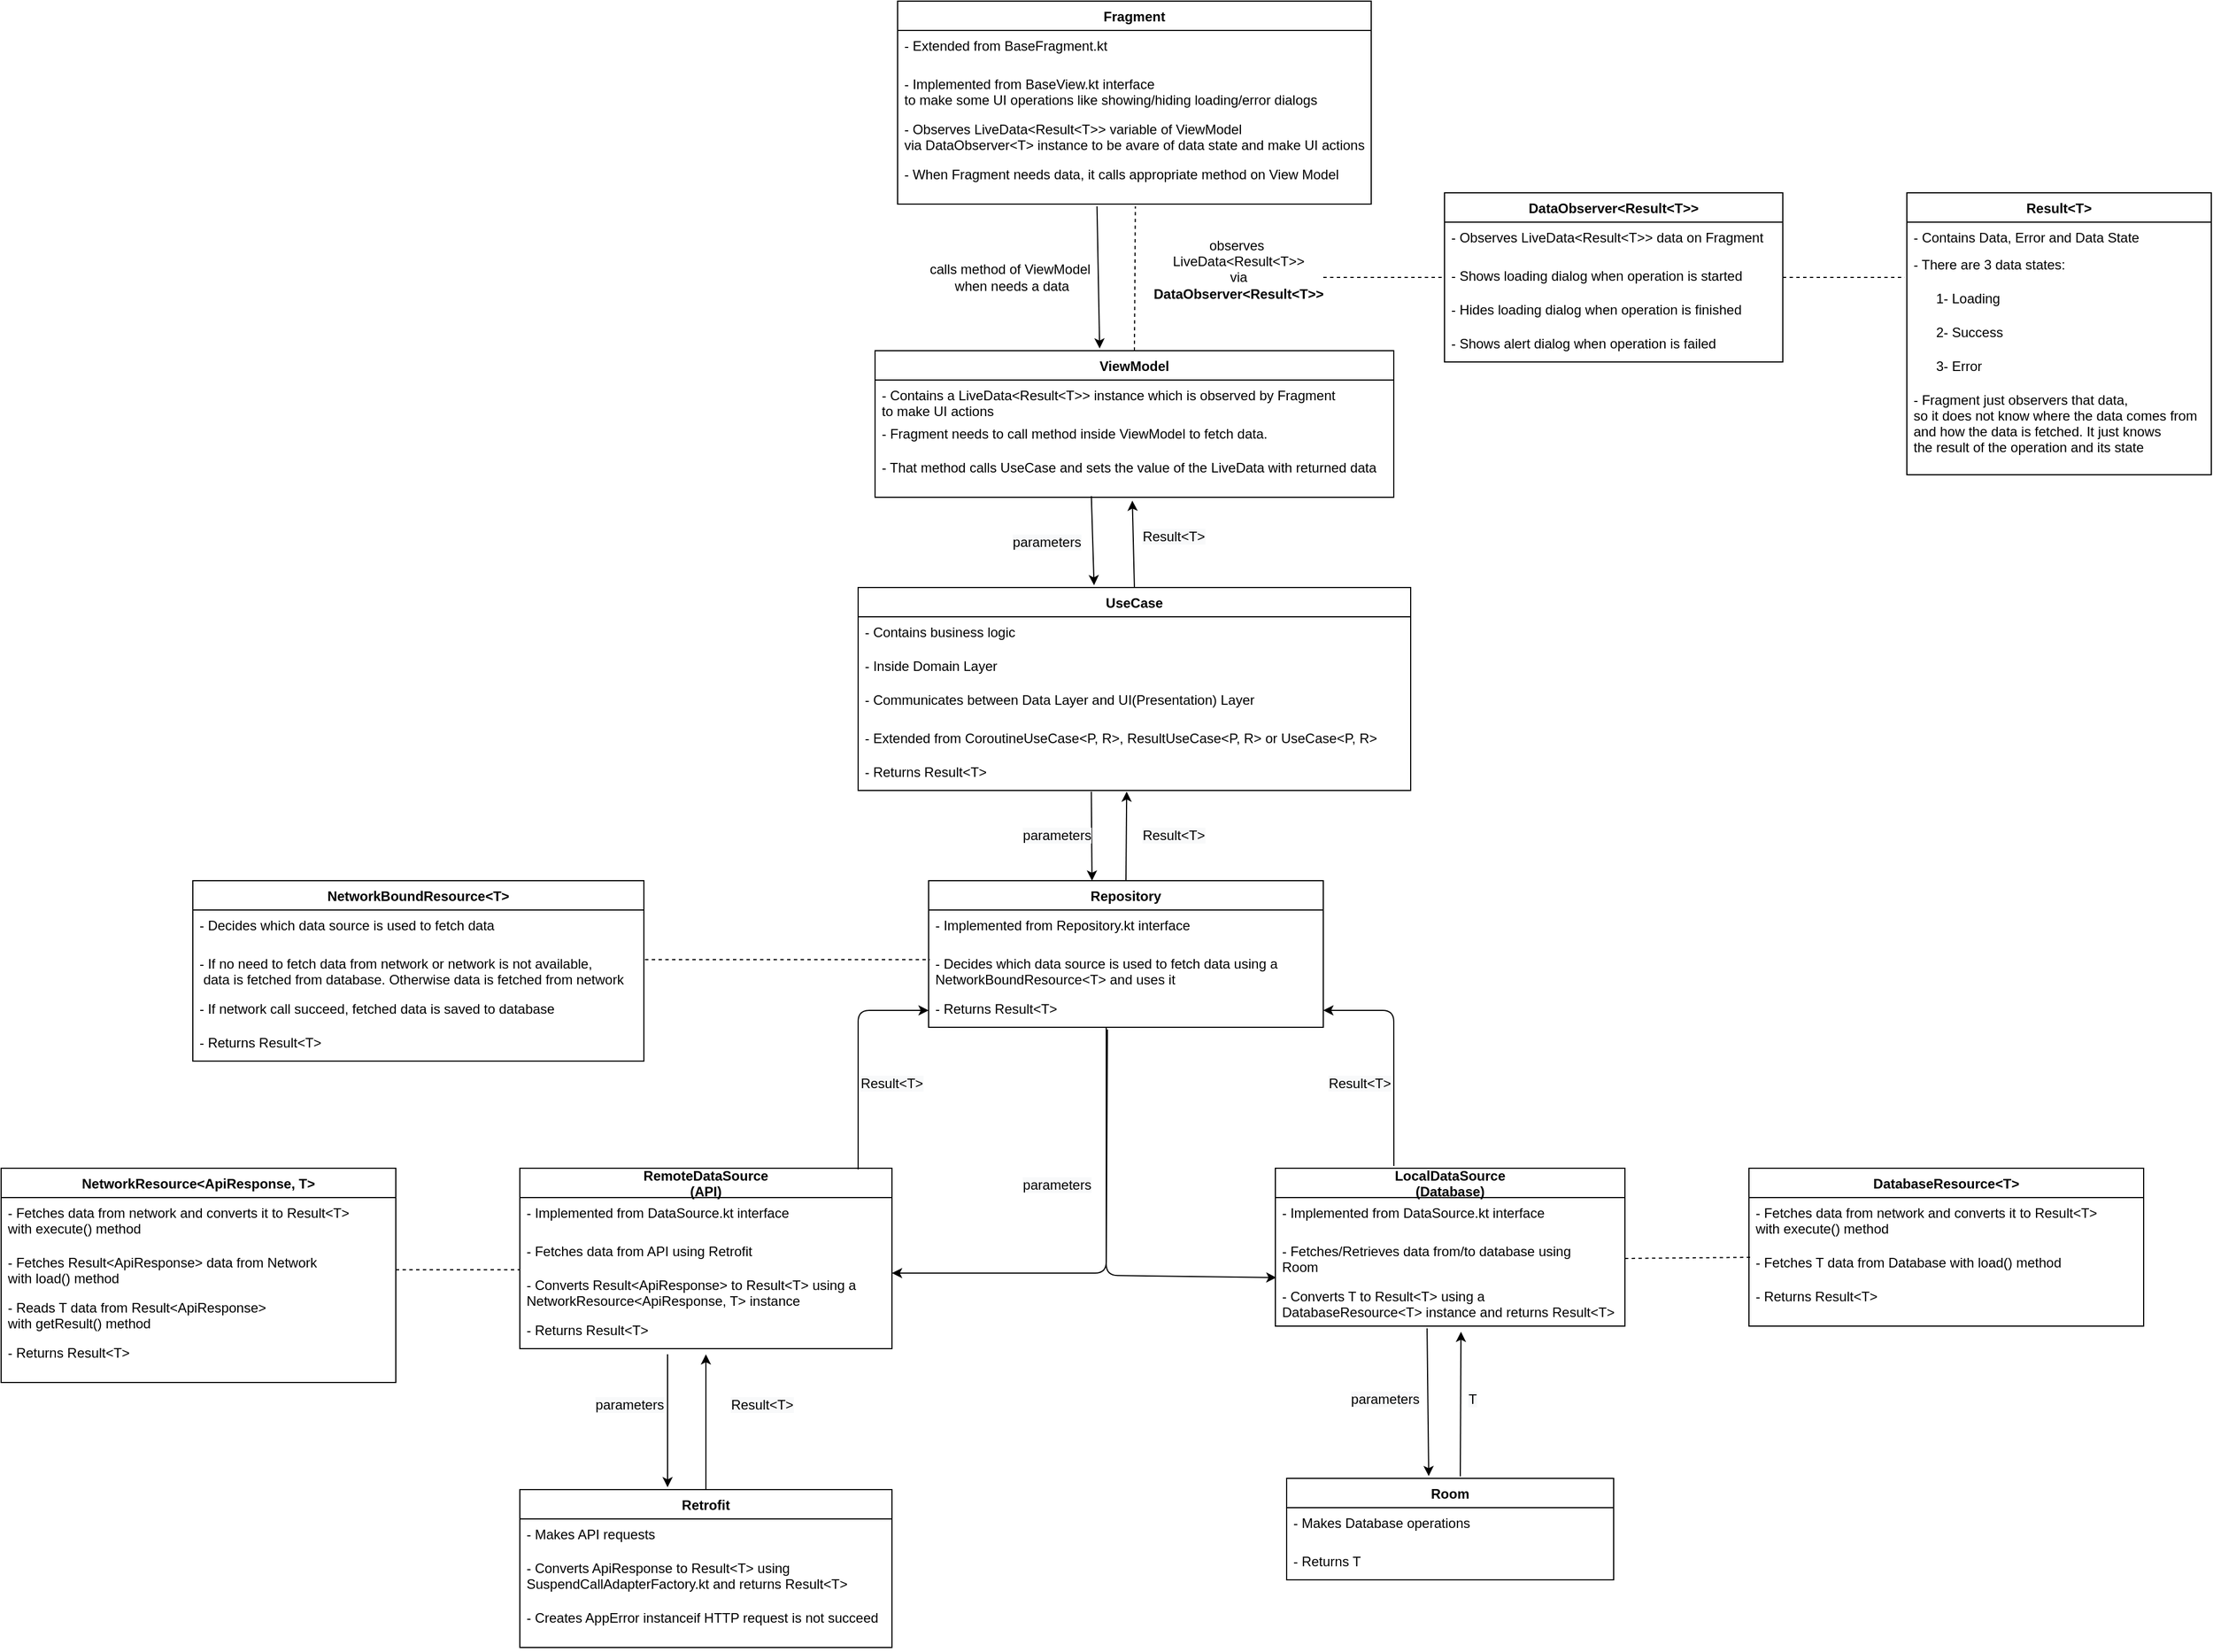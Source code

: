 <mxfile version="14.4.3" type="device"><diagram id="8WCxyRksfCjjFcw6nb6n" name="Page-1"><mxGraphModel dx="3133" dy="2323" grid="1" gridSize="10" guides="1" tooltips="1" connect="1" arrows="1" fold="1" page="1" pageScale="1" pageWidth="827" pageHeight="1169" math="0" shadow="0"><root><mxCell id="0"/><mxCell id="1" parent="0"/><mxCell id="be6FpAZN8MAXjE_HStQy-93" value="Retrofit" style="swimlane;fontStyle=1;childLayout=stackLayout;horizontal=1;startSize=26;fillColor=none;horizontalStack=0;resizeParent=1;resizeParentMax=0;resizeLast=0;collapsible=1;marginBottom=0;" parent="1" vertex="1"><mxGeometry x="-100" y="790" width="330" height="140" as="geometry"/></mxCell><mxCell id="be6FpAZN8MAXjE_HStQy-95" value="- Makes API requests" style="text;strokeColor=none;fillColor=none;align=left;verticalAlign=top;spacingLeft=4;spacingRight=4;overflow=hidden;rotatable=0;points=[[0,0.5],[1,0.5]];portConstraint=eastwest;" parent="be6FpAZN8MAXjE_HStQy-93" vertex="1"><mxGeometry y="26" width="330" height="30" as="geometry"/></mxCell><mxCell id="be6FpAZN8MAXjE_HStQy-96" value="- Converts ApiResponse to Result&lt;T&gt; using &#10;SuspendCallAdapterFactory.kt and returns Result&lt;T&gt;" style="text;strokeColor=none;fillColor=none;align=left;verticalAlign=top;spacingLeft=4;spacingRight=4;overflow=hidden;rotatable=0;points=[[0,0.5],[1,0.5]];portConstraint=eastwest;" parent="be6FpAZN8MAXjE_HStQy-93" vertex="1"><mxGeometry y="56" width="330" height="44" as="geometry"/></mxCell><mxCell id="be6FpAZN8MAXjE_HStQy-97" value="- Creates AppError instanceif HTTP request is not succeed" style="text;strokeColor=none;fillColor=none;align=left;verticalAlign=top;spacingLeft=4;spacingRight=4;overflow=hidden;rotatable=0;points=[[0,0.5],[1,0.5]];portConstraint=eastwest;" parent="be6FpAZN8MAXjE_HStQy-93" vertex="1"><mxGeometry y="100" width="330" height="40" as="geometry"/></mxCell><mxCell id="be6FpAZN8MAXjE_HStQy-101" value="RemoteDataSource&#10;(API)" style="swimlane;fontStyle=1;childLayout=stackLayout;horizontal=1;startSize=26;fillColor=none;horizontalStack=0;resizeParent=1;resizeParentMax=0;resizeLast=0;collapsible=1;marginBottom=0;" parent="1" vertex="1"><mxGeometry x="-100" y="505" width="330" height="160" as="geometry"/></mxCell><mxCell id="be6FpAZN8MAXjE_HStQy-102" value="- Implemented from DataSource.kt interface" style="text;strokeColor=none;fillColor=none;align=left;verticalAlign=top;spacingLeft=4;spacingRight=4;overflow=hidden;rotatable=0;points=[[0,0.5],[1,0.5]];portConstraint=eastwest;" parent="be6FpAZN8MAXjE_HStQy-101" vertex="1"><mxGeometry y="26" width="330" height="34" as="geometry"/></mxCell><mxCell id="be6FpAZN8MAXjE_HStQy-103" value="- Fetches data from API using Retrofit" style="text;strokeColor=none;fillColor=none;align=left;verticalAlign=top;spacingLeft=4;spacingRight=4;overflow=hidden;rotatable=0;points=[[0,0.5],[1,0.5]];portConstraint=eastwest;" parent="be6FpAZN8MAXjE_HStQy-101" vertex="1"><mxGeometry y="60" width="330" height="30" as="geometry"/></mxCell><mxCell id="be6FpAZN8MAXjE_HStQy-104" value="- Converts Result&lt;ApiResponse&gt; to Result&lt;T&gt; using a &#10;NetworkResource&lt;ApiResponse, T&gt; instance" style="text;strokeColor=none;fillColor=none;align=left;verticalAlign=top;spacingLeft=4;spacingRight=4;overflow=hidden;rotatable=0;points=[[0,0.5],[1,0.5]];portConstraint=eastwest;" parent="be6FpAZN8MAXjE_HStQy-101" vertex="1"><mxGeometry y="90" width="330" height="40" as="geometry"/></mxCell><mxCell id="7TZAUk9FfXsNXcZcNXdV-8" value="- Returns Result&lt;T&gt;" style="text;strokeColor=none;fillColor=none;align=left;verticalAlign=top;spacingLeft=4;spacingRight=4;overflow=hidden;rotatable=0;points=[[0,0.5],[1,0.5]];portConstraint=eastwest;" vertex="1" parent="be6FpAZN8MAXjE_HStQy-101"><mxGeometry y="130" width="330" height="30" as="geometry"/></mxCell><mxCell id="be6FpAZN8MAXjE_HStQy-105" value="" style="endArrow=classic;html=1;entryX=0.397;entryY=-0.015;entryDx=0;entryDy=0;entryPerimeter=0;" parent="1" target="be6FpAZN8MAXjE_HStQy-93" edge="1"><mxGeometry width="50" height="50" relative="1" as="geometry"><mxPoint x="31" y="670" as="sourcePoint"/><mxPoint x="200" y="720" as="targetPoint"/></mxGeometry></mxCell><mxCell id="be6FpAZN8MAXjE_HStQy-106" value="&lt;span style=&quot;color: rgb(0 , 0 , 0) ; font-family: &amp;#34;helvetica&amp;#34; ; font-size: 12px ; font-style: normal ; font-weight: 400 ; letter-spacing: normal ; text-align: left ; text-indent: 0px ; text-transform: none ; word-spacing: 0px ; background-color: rgb(248 , 249 , 250) ; display: inline ; float: none&quot;&gt;Result&amp;lt;T&amp;gt;&lt;/span&gt;" style="text;html=1;strokeColor=none;fillColor=none;align=center;verticalAlign=middle;whiteSpace=wrap;rounded=0;" parent="1" vertex="1"><mxGeometry x="70" y="705" width="90" height="20" as="geometry"/></mxCell><mxCell id="be6FpAZN8MAXjE_HStQy-107" value="&lt;span style=&quot;color: rgb(0 , 0 , 0) ; font-family: &amp;#34;helvetica&amp;#34; ; font-size: 12px ; font-style: normal ; font-weight: 400 ; letter-spacing: normal ; text-align: left ; text-indent: 0px ; text-transform: none ; word-spacing: 0px ; background-color: rgb(248 , 249 , 250) ; display: inline ; float: none&quot;&gt;parameters&lt;/span&gt;" style="text;html=1;strokeColor=none;fillColor=none;align=center;verticalAlign=middle;whiteSpace=wrap;rounded=0;" parent="1" vertex="1"><mxGeometry x="-40" y="700" width="75" height="30" as="geometry"/></mxCell><mxCell id="be6FpAZN8MAXjE_HStQy-108" value="" style="endArrow=classic;html=1;exitX=0.5;exitY=0;exitDx=0;exitDy=0;" parent="1" source="be6FpAZN8MAXjE_HStQy-93" edge="1"><mxGeometry width="50" height="50" relative="1" as="geometry"><mxPoint x="150" y="760" as="sourcePoint"/><mxPoint x="65" y="670" as="targetPoint"/></mxGeometry></mxCell><mxCell id="be6FpAZN8MAXjE_HStQy-110" value="Room" style="swimlane;fontStyle=1;childLayout=stackLayout;horizontal=1;startSize=26;fillColor=none;horizontalStack=0;resizeParent=1;resizeParentMax=0;resizeLast=0;collapsible=1;marginBottom=0;" parent="1" vertex="1"><mxGeometry x="580" y="780" width="290" height="90" as="geometry"/></mxCell><mxCell id="be6FpAZN8MAXjE_HStQy-112" value="- Makes Database operations" style="text;strokeColor=none;fillColor=none;align=left;verticalAlign=top;spacingLeft=4;spacingRight=4;overflow=hidden;rotatable=0;points=[[0,0.5],[1,0.5]];portConstraint=eastwest;" parent="be6FpAZN8MAXjE_HStQy-110" vertex="1"><mxGeometry y="26" width="290" height="34" as="geometry"/></mxCell><mxCell id="7TZAUk9FfXsNXcZcNXdV-6" value="- Returns T" style="text;strokeColor=none;fillColor=none;align=left;verticalAlign=top;spacingLeft=4;spacingRight=4;overflow=hidden;rotatable=0;points=[[0,0.5],[1,0.5]];portConstraint=eastwest;" vertex="1" parent="be6FpAZN8MAXjE_HStQy-110"><mxGeometry y="60" width="290" height="30" as="geometry"/></mxCell><mxCell id="be6FpAZN8MAXjE_HStQy-113" value="LocalDataSource&#10;(Database)" style="swimlane;fontStyle=1;childLayout=stackLayout;horizontal=1;startSize=26;fillColor=none;horizontalStack=0;resizeParent=1;resizeParentMax=0;resizeLast=0;collapsible=1;marginBottom=0;" parent="1" vertex="1"><mxGeometry x="570" y="505" width="310" height="140" as="geometry"/></mxCell><mxCell id="be6FpAZN8MAXjE_HStQy-114" value="- Implemented from DataSource.kt interface" style="text;strokeColor=none;fillColor=none;align=left;verticalAlign=top;spacingLeft=4;spacingRight=4;overflow=hidden;rotatable=0;points=[[0,0.5],[1,0.5]];portConstraint=eastwest;" parent="be6FpAZN8MAXjE_HStQy-113" vertex="1"><mxGeometry y="26" width="310" height="34" as="geometry"/></mxCell><mxCell id="be6FpAZN8MAXjE_HStQy-115" value="- Fetches/Retrieves data from/to database using &#10;Room" style="text;strokeColor=none;fillColor=none;align=left;verticalAlign=top;spacingLeft=4;spacingRight=4;overflow=hidden;rotatable=0;points=[[0,0.5],[1,0.5]];portConstraint=eastwest;" parent="be6FpAZN8MAXjE_HStQy-113" vertex="1"><mxGeometry y="60" width="310" height="40" as="geometry"/></mxCell><mxCell id="be6FpAZN8MAXjE_HStQy-116" value="- Converts T to Result&lt;T&gt; using a&#10;DatabaseResource&lt;T&gt; instance and returns Result&lt;T&gt;" style="text;strokeColor=none;fillColor=none;align=left;verticalAlign=top;spacingLeft=4;spacingRight=4;overflow=hidden;rotatable=0;points=[[0,0.5],[1,0.5]];portConstraint=eastwest;" parent="be6FpAZN8MAXjE_HStQy-113" vertex="1"><mxGeometry y="100" width="310" height="40" as="geometry"/></mxCell><mxCell id="be6FpAZN8MAXjE_HStQy-117" value="" style="endArrow=classic;html=1;exitX=0.434;exitY=1.05;exitDx=0;exitDy=0;exitPerimeter=0;" parent="1" source="be6FpAZN8MAXjE_HStQy-116" edge="1"><mxGeometry width="50" height="50" relative="1" as="geometry"><mxPoint x="410" y="730" as="sourcePoint"/><mxPoint x="706" y="778" as="targetPoint"/></mxGeometry></mxCell><mxCell id="be6FpAZN8MAXjE_HStQy-118" value="" style="endArrow=classic;html=1;exitX=0.531;exitY=-0.02;exitDx=0;exitDy=0;exitPerimeter=0;entryX=0.531;entryY=1.125;entryDx=0;entryDy=0;entryPerimeter=0;" parent="1" source="be6FpAZN8MAXjE_HStQy-110" target="be6FpAZN8MAXjE_HStQy-116" edge="1"><mxGeometry width="50" height="50" relative="1" as="geometry"><mxPoint x="410" y="730" as="sourcePoint"/><mxPoint x="460" y="680" as="targetPoint"/></mxGeometry></mxCell><mxCell id="be6FpAZN8MAXjE_HStQy-119" value="&lt;span style=&quot;color: rgb(0 , 0 , 0) ; font-family: &amp;#34;helvetica&amp;#34; ; font-size: 12px ; font-style: normal ; font-weight: 400 ; letter-spacing: normal ; text-align: left ; text-indent: 0px ; text-transform: none ; word-spacing: 0px ; background-color: rgb(248 , 249 , 250) ; display: inline ; float: none&quot;&gt;parameters&lt;/span&gt;" style="text;html=1;strokeColor=none;fillColor=none;align=center;verticalAlign=middle;whiteSpace=wrap;rounded=0;" parent="1" vertex="1"><mxGeometry x="630" y="695" width="75" height="30" as="geometry"/></mxCell><mxCell id="be6FpAZN8MAXjE_HStQy-120" value="&lt;span style=&quot;color: rgb(0 , 0 , 0) ; font-family: &amp;#34;helvetica&amp;#34; ; font-size: 12px ; font-style: normal ; font-weight: 400 ; letter-spacing: normal ; text-align: left ; text-indent: 0px ; text-transform: none ; word-spacing: 0px ; background-color: rgb(248 , 249 , 250) ; display: inline ; float: none&quot;&gt;T&lt;/span&gt;" style="text;html=1;strokeColor=none;fillColor=none;align=center;verticalAlign=middle;whiteSpace=wrap;rounded=0;" parent="1" vertex="1"><mxGeometry x="730" y="700" width="30" height="20" as="geometry"/></mxCell><mxCell id="be6FpAZN8MAXjE_HStQy-121" value="Repository" style="swimlane;fontStyle=1;childLayout=stackLayout;horizontal=1;startSize=26;fillColor=none;horizontalStack=0;resizeParent=1;resizeParentMax=0;resizeLast=0;collapsible=1;marginBottom=0;" parent="1" vertex="1"><mxGeometry x="262.5" y="250" width="350" height="130" as="geometry"/></mxCell><mxCell id="be6FpAZN8MAXjE_HStQy-122" value="- Implemented from Repository.kt interface" style="text;strokeColor=none;fillColor=none;align=left;verticalAlign=top;spacingLeft=4;spacingRight=4;overflow=hidden;rotatable=0;points=[[0,0.5],[1,0.5]];portConstraint=eastwest;" parent="be6FpAZN8MAXjE_HStQy-121" vertex="1"><mxGeometry y="26" width="350" height="34" as="geometry"/></mxCell><mxCell id="be6FpAZN8MAXjE_HStQy-123" value="- Decides which data source is used to fetch data using a &#10;NetworkBoundResource&lt;T&gt; and uses it" style="text;strokeColor=none;fillColor=none;align=left;verticalAlign=top;spacingLeft=4;spacingRight=4;overflow=hidden;rotatable=0;points=[[0,0.5],[1,0.5]];portConstraint=eastwest;" parent="be6FpAZN8MAXjE_HStQy-121" vertex="1"><mxGeometry y="60" width="350" height="40" as="geometry"/></mxCell><mxCell id="be6FpAZN8MAXjE_HStQy-128" value="- Returns Result&lt;T&gt;" style="text;strokeColor=none;fillColor=none;align=left;verticalAlign=top;spacingLeft=4;spacingRight=4;overflow=hidden;rotatable=0;points=[[0,0.5],[1,0.5]];portConstraint=eastwest;" parent="be6FpAZN8MAXjE_HStQy-121" vertex="1"><mxGeometry y="100" width="350" height="30" as="geometry"/></mxCell><mxCell id="be6FpAZN8MAXjE_HStQy-131" value="&lt;span style=&quot;color: rgb(0 , 0 , 0) ; font-family: &amp;#34;helvetica&amp;#34; ; font-size: 12px ; font-style: normal ; font-weight: 400 ; letter-spacing: normal ; text-align: left ; text-indent: 0px ; text-transform: none ; word-spacing: 0px ; background-color: rgb(248 , 249 , 250) ; display: inline ; float: none&quot;&gt;parameters&lt;/span&gt;" style="text;html=1;strokeColor=none;fillColor=none;align=center;verticalAlign=middle;whiteSpace=wrap;rounded=0;" parent="1" vertex="1"><mxGeometry x="339" y="505" width="75" height="30" as="geometry"/></mxCell><mxCell id="be6FpAZN8MAXjE_HStQy-134" value="&lt;span style=&quot;color: rgb(0 , 0 , 0) ; font-family: &amp;#34;helvetica&amp;#34; ; font-size: 12px ; font-style: normal ; font-weight: 400 ; letter-spacing: normal ; text-align: left ; text-indent: 0px ; text-transform: none ; word-spacing: 0px ; background-color: rgb(248 , 249 , 250) ; display: inline ; float: none&quot;&gt;Result&amp;lt;T&amp;gt;&lt;/span&gt;" style="text;html=1;strokeColor=none;fillColor=none;align=center;verticalAlign=middle;whiteSpace=wrap;rounded=0;" parent="1" vertex="1"><mxGeometry x="190" y="420" width="80" height="20" as="geometry"/></mxCell><mxCell id="be6FpAZN8MAXjE_HStQy-135" value="&lt;span style=&quot;color: rgb(0 , 0 , 0) ; font-family: &amp;#34;helvetica&amp;#34; ; font-size: 12px ; font-style: normal ; font-weight: 400 ; letter-spacing: normal ; text-align: left ; text-indent: 0px ; text-transform: none ; word-spacing: 0px ; background-color: rgb(248 , 249 , 250) ; display: inline ; float: none&quot;&gt;Result&amp;lt;T&amp;gt;&lt;/span&gt;" style="text;html=1;strokeColor=none;fillColor=none;align=center;verticalAlign=middle;whiteSpace=wrap;rounded=0;" parent="1" vertex="1"><mxGeometry x="610" y="420" width="70" height="20" as="geometry"/></mxCell><mxCell id="be6FpAZN8MAXjE_HStQy-136" value="ViewModel" style="swimlane;fontStyle=1;childLayout=stackLayout;horizontal=1;startSize=26;fillColor=none;horizontalStack=0;resizeParent=1;resizeParentMax=0;resizeLast=0;collapsible=1;marginBottom=0;" parent="1" vertex="1"><mxGeometry x="215" y="-220" width="460" height="130" as="geometry"/></mxCell><mxCell id="be6FpAZN8MAXjE_HStQy-137" value="- Contains a LiveData&lt;Result&lt;T&gt;&gt; instance which is observed by Fragment &#10;to make UI actions" style="text;strokeColor=none;fillColor=none;align=left;verticalAlign=top;spacingLeft=4;spacingRight=4;overflow=hidden;rotatable=0;points=[[0,0.5],[1,0.5]];portConstraint=eastwest;" parent="be6FpAZN8MAXjE_HStQy-136" vertex="1"><mxGeometry y="26" width="460" height="34" as="geometry"/></mxCell><mxCell id="be6FpAZN8MAXjE_HStQy-139" value="- Fragment needs to call method inside ViewModel to fetch data. &#10;" style="text;strokeColor=none;fillColor=none;align=left;verticalAlign=top;spacingLeft=4;spacingRight=4;overflow=hidden;rotatable=0;points=[[0,0.5],[1,0.5]];portConstraint=eastwest;" parent="be6FpAZN8MAXjE_HStQy-136" vertex="1"><mxGeometry y="60" width="460" height="30" as="geometry"/></mxCell><mxCell id="be6FpAZN8MAXjE_HStQy-140" value="- That method calls UseCase and sets the value of the LiveData with returned data" style="text;strokeColor=none;fillColor=none;align=left;verticalAlign=top;spacingLeft=4;spacingRight=4;overflow=hidden;rotatable=0;points=[[0,0.5],[1,0.5]];portConstraint=eastwest;" parent="be6FpAZN8MAXjE_HStQy-136" vertex="1"><mxGeometry y="90" width="460" height="40" as="geometry"/></mxCell><mxCell id="7TZAUk9FfXsNXcZcNXdV-37" style="edgeStyle=orthogonalEdgeStyle;rounded=0;orthogonalLoop=1;jettySize=auto;html=1;exitX=1;exitY=0.5;exitDx=0;exitDy=0;" edge="1" parent="be6FpAZN8MAXjE_HStQy-136" source="be6FpAZN8MAXjE_HStQy-139" target="be6FpAZN8MAXjE_HStQy-139"><mxGeometry relative="1" as="geometry"/></mxCell><mxCell id="be6FpAZN8MAXjE_HStQy-143" value="&lt;span style=&quot;color: rgb(0 , 0 , 0) ; font-family: &amp;#34;helvetica&amp;#34; ; font-size: 12px ; font-style: normal ; font-weight: 400 ; letter-spacing: normal ; text-align: left ; text-indent: 0px ; text-transform: none ; word-spacing: 0px ; background-color: rgb(248 , 249 , 250) ; display: inline ; float: none&quot;&gt;parameters&lt;/span&gt;" style="text;html=1;strokeColor=none;fillColor=none;align=center;verticalAlign=middle;whiteSpace=wrap;rounded=0;" parent="1" vertex="1"><mxGeometry x="330" y="-65" width="75" height="30" as="geometry"/></mxCell><mxCell id="be6FpAZN8MAXjE_HStQy-145" value="&lt;span style=&quot;color: rgb(0 , 0 , 0) ; font-family: &amp;#34;helvetica&amp;#34; ; font-size: 12px ; font-style: normal ; font-weight: 400 ; letter-spacing: normal ; text-align: left ; text-indent: 0px ; text-transform: none ; word-spacing: 0px ; background-color: rgb(248 , 249 , 250) ; display: inline ; float: none&quot;&gt;Result&amp;lt;T&amp;gt;&lt;/span&gt;" style="text;html=1;strokeColor=none;fillColor=none;align=center;verticalAlign=middle;whiteSpace=wrap;rounded=0;" parent="1" vertex="1"><mxGeometry x="440" y="-65" width="80" height="20" as="geometry"/></mxCell><mxCell id="be6FpAZN8MAXjE_HStQy-146" value="Fragment" style="swimlane;fontStyle=1;childLayout=stackLayout;horizontal=1;startSize=26;fillColor=none;horizontalStack=0;resizeParent=1;resizeParentMax=0;resizeLast=0;collapsible=1;marginBottom=0;" parent="1" vertex="1"><mxGeometry x="235" y="-530" width="420" height="180" as="geometry"/></mxCell><mxCell id="be6FpAZN8MAXjE_HStQy-147" value="- Extended from BaseFragment.kt" style="text;strokeColor=none;fillColor=none;align=left;verticalAlign=top;spacingLeft=4;spacingRight=4;overflow=hidden;rotatable=0;points=[[0,0.5],[1,0.5]];portConstraint=eastwest;" parent="be6FpAZN8MAXjE_HStQy-146" vertex="1"><mxGeometry y="26" width="420" height="34" as="geometry"/></mxCell><mxCell id="be6FpAZN8MAXjE_HStQy-148" value="- Implemented from BaseView.kt interface&#10;to make some UI operations like showing/hiding loading/error dialogs" style="text;strokeColor=none;fillColor=none;align=left;verticalAlign=top;spacingLeft=4;spacingRight=4;overflow=hidden;rotatable=0;points=[[0,0.5],[1,0.5]];portConstraint=eastwest;" parent="be6FpAZN8MAXjE_HStQy-146" vertex="1"><mxGeometry y="60" width="420" height="40" as="geometry"/></mxCell><mxCell id="be6FpAZN8MAXjE_HStQy-149" value="- Observes LiveData&lt;Result&lt;T&gt;&gt; variable of ViewModel&#10;via DataObserver&lt;T&gt; instance to be avare of data state and make UI actions" style="text;strokeColor=none;fillColor=none;align=left;verticalAlign=top;spacingLeft=4;spacingRight=4;overflow=hidden;rotatable=0;points=[[0,0.5],[1,0.5]];portConstraint=eastwest;" parent="be6FpAZN8MAXjE_HStQy-146" vertex="1"><mxGeometry y="100" width="420" height="40" as="geometry"/></mxCell><mxCell id="be6FpAZN8MAXjE_HStQy-150" value="- When Fragment needs data, it calls appropriate method on View Model" style="text;strokeColor=none;fillColor=none;align=left;verticalAlign=top;spacingLeft=4;spacingRight=4;overflow=hidden;rotatable=0;points=[[0,0.5],[1,0.5]];portConstraint=eastwest;" parent="be6FpAZN8MAXjE_HStQy-146" vertex="1"><mxGeometry y="140" width="420" height="40" as="geometry"/></mxCell><mxCell id="be6FpAZN8MAXjE_HStQy-151" value="DataObserver&lt;Result&lt;T&gt;&gt;" style="swimlane;fontStyle=1;childLayout=stackLayout;horizontal=1;startSize=26;fillColor=none;horizontalStack=0;resizeParent=1;resizeParentMax=0;resizeLast=0;collapsible=1;marginBottom=0;" parent="1" vertex="1"><mxGeometry x="720" y="-360" width="300" height="150" as="geometry"/></mxCell><mxCell id="be6FpAZN8MAXjE_HStQy-152" value="- Observes LiveData&lt;Result&lt;T&gt;&gt; data on Fragment" style="text;strokeColor=none;fillColor=none;align=left;verticalAlign=top;spacingLeft=4;spacingRight=4;overflow=hidden;rotatable=0;points=[[0,0.5],[1,0.5]];portConstraint=eastwest;" parent="be6FpAZN8MAXjE_HStQy-151" vertex="1"><mxGeometry y="26" width="300" height="34" as="geometry"/></mxCell><mxCell id="be6FpAZN8MAXjE_HStQy-153" value="- Shows loading dialog when operation is started" style="text;strokeColor=none;fillColor=none;align=left;verticalAlign=top;spacingLeft=4;spacingRight=4;overflow=hidden;rotatable=0;points=[[0,0.5],[1,0.5]];portConstraint=eastwest;" parent="be6FpAZN8MAXjE_HStQy-151" vertex="1"><mxGeometry y="60" width="300" height="30" as="geometry"/></mxCell><mxCell id="be6FpAZN8MAXjE_HStQy-154" value="- Hides loading dialog when operation is finished" style="text;strokeColor=none;fillColor=none;align=left;verticalAlign=top;spacingLeft=4;spacingRight=4;overflow=hidden;rotatable=0;points=[[0,0.5],[1,0.5]];portConstraint=eastwest;" parent="be6FpAZN8MAXjE_HStQy-151" vertex="1"><mxGeometry y="90" width="300" height="30" as="geometry"/></mxCell><mxCell id="be6FpAZN8MAXjE_HStQy-155" value="- Shows alert dialog when operation is failed" style="text;strokeColor=none;fillColor=none;align=left;verticalAlign=top;spacingLeft=4;spacingRight=4;overflow=hidden;rotatable=0;points=[[0,0.5],[1,0.5]];portConstraint=eastwest;" parent="be6FpAZN8MAXjE_HStQy-151" vertex="1"><mxGeometry y="120" width="300" height="30" as="geometry"/></mxCell><mxCell id="be6FpAZN8MAXjE_HStQy-163" value="Result&lt;T&gt;" style="swimlane;fontStyle=1;childLayout=stackLayout;horizontal=1;startSize=26;fillColor=none;horizontalStack=0;resizeParent=1;resizeParentMax=0;resizeLast=0;collapsible=1;marginBottom=0;" parent="1" vertex="1"><mxGeometry x="1130" y="-360" width="270" height="250" as="geometry"/></mxCell><mxCell id="be6FpAZN8MAXjE_HStQy-164" value="- Contains Data, Error and Data State" style="text;strokeColor=none;fillColor=none;align=left;verticalAlign=top;spacingLeft=4;spacingRight=4;overflow=hidden;rotatable=0;points=[[0,0.5],[1,0.5]];portConstraint=eastwest;" parent="be6FpAZN8MAXjE_HStQy-163" vertex="1"><mxGeometry y="26" width="270" height="24" as="geometry"/></mxCell><mxCell id="be6FpAZN8MAXjE_HStQy-168" value="- There are 3 data states:" style="text;strokeColor=none;fillColor=none;align=left;verticalAlign=top;spacingLeft=4;spacingRight=4;overflow=hidden;rotatable=0;points=[[0,0.5],[1,0.5]];portConstraint=eastwest;" parent="be6FpAZN8MAXjE_HStQy-163" vertex="1"><mxGeometry y="50" width="270" height="30" as="geometry"/></mxCell><mxCell id="be6FpAZN8MAXjE_HStQy-169" value="      1- Loading" style="text;strokeColor=none;fillColor=none;align=left;verticalAlign=top;spacingLeft=4;spacingRight=4;overflow=hidden;rotatable=0;points=[[0,0.5],[1,0.5]];portConstraint=eastwest;" parent="be6FpAZN8MAXjE_HStQy-163" vertex="1"><mxGeometry y="80" width="270" height="30" as="geometry"/></mxCell><mxCell id="be6FpAZN8MAXjE_HStQy-170" value="      2- Success" style="text;strokeColor=none;fillColor=none;align=left;verticalAlign=top;spacingLeft=4;spacingRight=4;overflow=hidden;rotatable=0;points=[[0,0.5],[1,0.5]];portConstraint=eastwest;" parent="be6FpAZN8MAXjE_HStQy-163" vertex="1"><mxGeometry y="110" width="270" height="30" as="geometry"/></mxCell><mxCell id="be6FpAZN8MAXjE_HStQy-171" value="      3- Error" style="text;strokeColor=none;fillColor=none;align=left;verticalAlign=top;spacingLeft=4;spacingRight=4;overflow=hidden;rotatable=0;points=[[0,0.5],[1,0.5]];portConstraint=eastwest;" parent="be6FpAZN8MAXjE_HStQy-163" vertex="1"><mxGeometry y="140" width="270" height="30" as="geometry"/></mxCell><mxCell id="be6FpAZN8MAXjE_HStQy-172" value="- Fragment just observers that data,&#10;so it does not know where the data comes from&#10;and how the data is fetched. It just knows &#10;the result of the operation and its state" style="text;strokeColor=none;fillColor=none;align=left;verticalAlign=top;spacingLeft=4;spacingRight=4;overflow=hidden;rotatable=0;points=[[0,0.5],[1,0.5]];portConstraint=eastwest;" parent="be6FpAZN8MAXjE_HStQy-163" vertex="1"><mxGeometry y="170" width="270" height="80" as="geometry"/></mxCell><mxCell id="be6FpAZN8MAXjE_HStQy-173" value="observes&amp;nbsp;&lt;br&gt;&lt;span style=&quot;text-align: left&quot;&gt;LiveData&amp;lt;Result&amp;lt;T&amp;gt;&amp;gt;&lt;br&gt;via&lt;br&gt;&lt;/span&gt;&lt;span style=&quot;font-weight: 700&quot;&gt;DataObserver&amp;lt;Result&amp;lt;T&amp;gt;&amp;gt;&lt;/span&gt;&lt;span style=&quot;text-align: left&quot;&gt;&lt;br&gt;&lt;br&gt;&lt;/span&gt;" style="text;html=1;strokeColor=none;fillColor=none;align=center;verticalAlign=middle;whiteSpace=wrap;rounded=0;" parent="1" vertex="1"><mxGeometry x="461.5" y="-320" width="151" height="70" as="geometry"/></mxCell><mxCell id="be6FpAZN8MAXjE_HStQy-174" value="" style="endArrow=classic;html=1;exitX=0.421;exitY=1.05;exitDx=0;exitDy=0;exitPerimeter=0;entryX=0.433;entryY=-0.015;entryDx=0;entryDy=0;entryPerimeter=0;" parent="1" source="be6FpAZN8MAXjE_HStQy-150" target="be6FpAZN8MAXjE_HStQy-136" edge="1"><mxGeometry width="50" height="50" relative="1" as="geometry"><mxPoint x="290" y="-490" as="sourcePoint"/><mxPoint x="480" y="-380" as="targetPoint"/></mxGeometry></mxCell><mxCell id="be6FpAZN8MAXjE_HStQy-175" value="" style="endArrow=none;dashed=1;html=1;entryX=0.502;entryY=1.05;entryDx=0;entryDy=0;entryPerimeter=0;exitX=0.5;exitY=0;exitDx=0;exitDy=0;" parent="1" source="be6FpAZN8MAXjE_HStQy-136" target="be6FpAZN8MAXjE_HStQy-150" edge="1"><mxGeometry width="50" height="50" relative="1" as="geometry"><mxPoint x="380" y="-380" as="sourcePoint"/><mxPoint x="340" y="-540" as="targetPoint"/></mxGeometry></mxCell><mxCell id="be6FpAZN8MAXjE_HStQy-176" value="calls method of ViewModel&amp;nbsp;&lt;br&gt;&lt;span style=&quot;text-align: left&quot;&gt;when needs a data&lt;/span&gt;&lt;span style=&quot;text-align: left&quot;&gt;&lt;br&gt;&lt;/span&gt;" style="text;html=1;strokeColor=none;fillColor=none;align=center;verticalAlign=middle;whiteSpace=wrap;rounded=0;" parent="1" vertex="1"><mxGeometry x="259" y="-310" width="155" height="50" as="geometry"/></mxCell><mxCell id="be6FpAZN8MAXjE_HStQy-177" value="" style="endArrow=none;dashed=1;html=1;exitX=1;exitY=0.5;exitDx=0;exitDy=0;entryX=0;entryY=0.5;entryDx=0;entryDy=0;" parent="1" source="be6FpAZN8MAXjE_HStQy-173" target="be6FpAZN8MAXjE_HStQy-153" edge="1"><mxGeometry width="50" height="50" relative="1" as="geometry"><mxPoint x="670" y="-330" as="sourcePoint"/><mxPoint x="820" y="-285" as="targetPoint"/></mxGeometry></mxCell><mxCell id="be6FpAZN8MAXjE_HStQy-178" value="" style="endArrow=none;dashed=1;html=1;exitX=1;exitY=0.5;exitDx=0;exitDy=0;entryX=-0.007;entryY=0.833;entryDx=0;entryDy=0;entryPerimeter=0;" parent="1" source="be6FpAZN8MAXjE_HStQy-153" target="be6FpAZN8MAXjE_HStQy-168" edge="1"><mxGeometry width="50" height="50" relative="1" as="geometry"><mxPoint x="1350" y="-290" as="sourcePoint"/><mxPoint x="1160" y="-530" as="targetPoint"/></mxGeometry></mxCell><mxCell id="7TZAUk9FfXsNXcZcNXdV-11" value="NetworkBoundResource&lt;T&gt;" style="swimlane;fontStyle=1;childLayout=stackLayout;horizontal=1;startSize=26;fillColor=none;horizontalStack=0;resizeParent=1;resizeParentMax=0;resizeLast=0;collapsible=1;marginBottom=0;" vertex="1" parent="1"><mxGeometry x="-390" y="250" width="400" height="160" as="geometry"/></mxCell><mxCell id="7TZAUk9FfXsNXcZcNXdV-13" value="- Decides which data source is used to fetch data" style="text;strokeColor=none;fillColor=none;align=left;verticalAlign=top;spacingLeft=4;spacingRight=4;overflow=hidden;rotatable=0;points=[[0,0.5],[1,0.5]];portConstraint=eastwest;" vertex="1" parent="7TZAUk9FfXsNXcZcNXdV-11"><mxGeometry y="26" width="400" height="34" as="geometry"/></mxCell><mxCell id="7TZAUk9FfXsNXcZcNXdV-14" value="- If no need to fetch data from network or network is not available,&#10; data is fetched from database. Otherwise data is fetched from network" style="text;strokeColor=none;fillColor=none;align=left;verticalAlign=top;spacingLeft=4;spacingRight=4;overflow=hidden;rotatable=0;points=[[0,0.5],[1,0.5]];portConstraint=eastwest;" vertex="1" parent="7TZAUk9FfXsNXcZcNXdV-11"><mxGeometry y="60" width="400" height="40" as="geometry"/></mxCell><mxCell id="7TZAUk9FfXsNXcZcNXdV-15" value="- If network call succeed, fetched data is saved to database" style="text;strokeColor=none;fillColor=none;align=left;verticalAlign=top;spacingLeft=4;spacingRight=4;overflow=hidden;rotatable=0;points=[[0,0.5],[1,0.5]];portConstraint=eastwest;" vertex="1" parent="7TZAUk9FfXsNXcZcNXdV-11"><mxGeometry y="100" width="400" height="30" as="geometry"/></mxCell><mxCell id="7TZAUk9FfXsNXcZcNXdV-18" value="- Returns Result&lt;T&gt;" style="text;strokeColor=none;fillColor=none;align=left;verticalAlign=top;spacingLeft=4;spacingRight=4;overflow=hidden;rotatable=0;points=[[0,0.5],[1,0.5]];portConstraint=eastwest;" vertex="1" parent="7TZAUk9FfXsNXcZcNXdV-11"><mxGeometry y="130" width="400" height="30" as="geometry"/></mxCell><mxCell id="7TZAUk9FfXsNXcZcNXdV-20" value="" style="endArrow=classic;html=1;entryX=1;entryY=0.075;entryDx=0;entryDy=0;entryPerimeter=0;exitX=0.453;exitY=1.067;exitDx=0;exitDy=0;exitPerimeter=0;" edge="1" parent="1" source="be6FpAZN8MAXjE_HStQy-128" target="be6FpAZN8MAXjE_HStQy-104"><mxGeometry width="50" height="50" relative="1" as="geometry"><mxPoint x="430" y="380" as="sourcePoint"/><mxPoint x="360" y="390" as="targetPoint"/><Array as="points"><mxPoint x="420" y="598"/></Array></mxGeometry></mxCell><mxCell id="7TZAUk9FfXsNXcZcNXdV-22" value="" style="endArrow=classic;html=1;entryX=0;entryY=0.5;entryDx=0;entryDy=0;" edge="1" parent="1" target="be6FpAZN8MAXjE_HStQy-128"><mxGeometry width="50" height="50" relative="1" as="geometry"><mxPoint x="200" y="506" as="sourcePoint"/><mxPoint x="235" y="450" as="targetPoint"/><Array as="points"><mxPoint x="200" y="365"/></Array></mxGeometry></mxCell><mxCell id="7TZAUk9FfXsNXcZcNXdV-24" value="UseCase" style="swimlane;fontStyle=1;childLayout=stackLayout;horizontal=1;startSize=26;fillColor=none;horizontalStack=0;resizeParent=1;resizeParentMax=0;resizeLast=0;collapsible=1;marginBottom=0;" vertex="1" parent="1"><mxGeometry x="200" y="-10" width="490" height="180" as="geometry"/></mxCell><mxCell id="7TZAUk9FfXsNXcZcNXdV-26" value="- Contains business logic" style="text;strokeColor=none;fillColor=none;align=left;verticalAlign=top;spacingLeft=4;spacingRight=4;overflow=hidden;rotatable=0;points=[[0,0.5],[1,0.5]];portConstraint=eastwest;" vertex="1" parent="7TZAUk9FfXsNXcZcNXdV-24"><mxGeometry y="26" width="490" height="30" as="geometry"/></mxCell><mxCell id="7TZAUk9FfXsNXcZcNXdV-27" value="- Inside Domain Layer" style="text;strokeColor=none;fillColor=none;align=left;verticalAlign=top;spacingLeft=4;spacingRight=4;overflow=hidden;rotatable=0;points=[[0,0.5],[1,0.5]];portConstraint=eastwest;" vertex="1" parent="7TZAUk9FfXsNXcZcNXdV-24"><mxGeometry y="56" width="490" height="30" as="geometry"/></mxCell><mxCell id="7TZAUk9FfXsNXcZcNXdV-28" value="- Communicates between Data Layer and UI(Presentation) Layer" style="text;strokeColor=none;fillColor=none;align=left;verticalAlign=top;spacingLeft=4;spacingRight=4;overflow=hidden;rotatable=0;points=[[0,0.5],[1,0.5]];portConstraint=eastwest;" vertex="1" parent="7TZAUk9FfXsNXcZcNXdV-24"><mxGeometry y="86" width="490" height="34" as="geometry"/></mxCell><mxCell id="7TZAUk9FfXsNXcZcNXdV-29" value="- Extended from CoroutineUseCase&lt;P, R&gt;, ResultUseCase&lt;P, R&gt; or UseCase&lt;P, R&gt;" style="text;strokeColor=none;fillColor=none;align=left;verticalAlign=top;spacingLeft=4;spacingRight=4;overflow=hidden;rotatable=0;points=[[0,0.5],[1,0.5]];portConstraint=eastwest;" vertex="1" parent="7TZAUk9FfXsNXcZcNXdV-24"><mxGeometry y="120" width="490" height="30" as="geometry"/></mxCell><mxCell id="7TZAUk9FfXsNXcZcNXdV-30" value="- Returns Result&lt;T&gt; &#10;" style="text;strokeColor=none;fillColor=none;align=left;verticalAlign=top;spacingLeft=4;spacingRight=4;overflow=hidden;rotatable=0;points=[[0,0.5],[1,0.5]];portConstraint=eastwest;" vertex="1" parent="7TZAUk9FfXsNXcZcNXdV-24"><mxGeometry y="150" width="490" height="30" as="geometry"/></mxCell><mxCell id="7TZAUk9FfXsNXcZcNXdV-31" value="" style="endArrow=classic;html=1;exitX=0.422;exitY=1.033;exitDx=0;exitDy=0;exitPerimeter=0;entryX=0.414;entryY=0;entryDx=0;entryDy=0;entryPerimeter=0;" edge="1" parent="1" source="7TZAUk9FfXsNXcZcNXdV-30" target="be6FpAZN8MAXjE_HStQy-121"><mxGeometry width="50" height="50" relative="1" as="geometry"><mxPoint x="430" y="430" as="sourcePoint"/><mxPoint x="480" y="380" as="targetPoint"/></mxGeometry></mxCell><mxCell id="7TZAUk9FfXsNXcZcNXdV-33" value="" style="endArrow=classic;html=1;exitX=0.5;exitY=0;exitDx=0;exitDy=0;entryX=0.486;entryY=1.033;entryDx=0;entryDy=0;entryPerimeter=0;" edge="1" parent="1" source="be6FpAZN8MAXjE_HStQy-121" target="7TZAUk9FfXsNXcZcNXdV-30"><mxGeometry width="50" height="50" relative="1" as="geometry"><mxPoint x="430" y="430" as="sourcePoint"/><mxPoint x="402" y="211" as="targetPoint"/></mxGeometry></mxCell><mxCell id="7TZAUk9FfXsNXcZcNXdV-34" value="&lt;span style=&quot;color: rgb(0 , 0 , 0) ; font-family: &amp;#34;helvetica&amp;#34; ; font-size: 12px ; font-style: normal ; font-weight: 400 ; letter-spacing: normal ; text-align: left ; text-indent: 0px ; text-transform: none ; word-spacing: 0px ; background-color: rgb(248 , 249 , 250) ; display: inline ; float: none&quot;&gt;Result&amp;lt;T&amp;gt;&lt;/span&gt;" style="text;html=1;strokeColor=none;fillColor=none;align=center;verticalAlign=middle;whiteSpace=wrap;rounded=0;" vertex="1" parent="1"><mxGeometry x="440" y="200" width="80" height="20" as="geometry"/></mxCell><mxCell id="7TZAUk9FfXsNXcZcNXdV-35" value="" style="endArrow=classic;html=1;exitX=0.417;exitY=0.975;exitDx=0;exitDy=0;exitPerimeter=0;entryX=0.427;entryY=-0.011;entryDx=0;entryDy=0;entryPerimeter=0;" edge="1" parent="1" source="be6FpAZN8MAXjE_HStQy-140" target="7TZAUk9FfXsNXcZcNXdV-24"><mxGeometry width="50" height="50" relative="1" as="geometry"><mxPoint x="430" y="120" as="sourcePoint"/><mxPoint x="404" y="-11" as="targetPoint"/></mxGeometry></mxCell><mxCell id="7TZAUk9FfXsNXcZcNXdV-36" value="" style="endArrow=classic;html=1;exitX=0.5;exitY=0;exitDx=0;exitDy=0;entryX=0.496;entryY=1.075;entryDx=0;entryDy=0;entryPerimeter=0;" edge="1" parent="1" source="7TZAUk9FfXsNXcZcNXdV-24" target="be6FpAZN8MAXjE_HStQy-140"><mxGeometry width="50" height="50" relative="1" as="geometry"><mxPoint x="430" y="120" as="sourcePoint"/><mxPoint x="480" y="70" as="targetPoint"/></mxGeometry></mxCell><mxCell id="7TZAUk9FfXsNXcZcNXdV-45" value="" style="endArrow=none;dashed=1;html=1;exitX=1;exitY=0.5;exitDx=0;exitDy=0;entryX=0;entryY=0;entryDx=0;entryDy=0;entryPerimeter=0;" edge="1" parent="1" source="7TZAUk9FfXsNXcZcNXdV-57" target="be6FpAZN8MAXjE_HStQy-104"><mxGeometry width="50" height="50" relative="1" as="geometry"><mxPoint x="-210" y="595" as="sourcePoint"/><mxPoint x="50" y="380" as="targetPoint"/></mxGeometry></mxCell><mxCell id="7TZAUk9FfXsNXcZcNXdV-46" value="DatabaseResource&lt;T&gt;" style="swimlane;fontStyle=1;childLayout=stackLayout;horizontal=1;startSize=26;fillColor=none;horizontalStack=0;resizeParent=1;resizeParentMax=0;resizeLast=0;collapsible=1;marginBottom=0;" vertex="1" parent="1"><mxGeometry x="990" y="505" width="350" height="140" as="geometry"/></mxCell><mxCell id="7TZAUk9FfXsNXcZcNXdV-47" value="- Fetches data from network and converts it to Result&lt;T&gt; &#10;with execute() method" style="text;strokeColor=none;fillColor=none;align=left;verticalAlign=top;spacingLeft=4;spacingRight=4;overflow=hidden;rotatable=0;points=[[0,0.5],[1,0.5]];portConstraint=eastwest;" vertex="1" parent="7TZAUk9FfXsNXcZcNXdV-46"><mxGeometry y="26" width="350" height="44" as="geometry"/></mxCell><mxCell id="7TZAUk9FfXsNXcZcNXdV-49" value="- Fetches T data from Database with load() method" style="text;strokeColor=none;fillColor=none;align=left;verticalAlign=top;spacingLeft=4;spacingRight=4;overflow=hidden;rotatable=0;points=[[0,0.5],[1,0.5]];portConstraint=eastwest;" vertex="1" parent="7TZAUk9FfXsNXcZcNXdV-46"><mxGeometry y="70" width="350" height="30" as="geometry"/></mxCell><mxCell id="7TZAUk9FfXsNXcZcNXdV-50" value="- Returns Result&lt;T&gt;" style="text;strokeColor=none;fillColor=none;align=left;verticalAlign=top;spacingLeft=4;spacingRight=4;overflow=hidden;rotatable=0;points=[[0,0.5],[1,0.5]];portConstraint=eastwest;" vertex="1" parent="7TZAUk9FfXsNXcZcNXdV-46"><mxGeometry y="100" width="350" height="40" as="geometry"/></mxCell><mxCell id="7TZAUk9FfXsNXcZcNXdV-51" value="" style="endArrow=none;dashed=1;html=1;exitX=1;exitY=0.5;exitDx=0;exitDy=0;entryX=0.003;entryY=0.3;entryDx=0;entryDy=0;entryPerimeter=0;" edge="1" parent="1" source="be6FpAZN8MAXjE_HStQy-115" target="7TZAUk9FfXsNXcZcNXdV-49"><mxGeometry width="50" height="50" relative="1" as="geometry"><mxPoint x="340" y="700" as="sourcePoint"/><mxPoint x="450" y="700" as="targetPoint"/></mxGeometry></mxCell><mxCell id="7TZAUk9FfXsNXcZcNXdV-55" value="NetworkResource&lt;ApiResponse, T&gt;" style="swimlane;fontStyle=1;childLayout=stackLayout;horizontal=1;startSize=26;fillColor=none;horizontalStack=0;resizeParent=1;resizeParentMax=0;resizeLast=0;collapsible=1;marginBottom=0;" vertex="1" parent="1"><mxGeometry x="-560" y="505" width="350" height="190" as="geometry"/></mxCell><mxCell id="7TZAUk9FfXsNXcZcNXdV-56" value="- Fetches data from network and converts it to Result&lt;T&gt; &#10;with execute() method" style="text;strokeColor=none;fillColor=none;align=left;verticalAlign=top;spacingLeft=4;spacingRight=4;overflow=hidden;rotatable=0;points=[[0,0.5],[1,0.5]];portConstraint=eastwest;" vertex="1" parent="7TZAUk9FfXsNXcZcNXdV-55"><mxGeometry y="26" width="350" height="44" as="geometry"/></mxCell><mxCell id="7TZAUk9FfXsNXcZcNXdV-57" value="- Fetches Result&lt;ApiResponse&gt; data from Network&#10;with load() method" style="text;strokeColor=none;fillColor=none;align=left;verticalAlign=top;spacingLeft=4;spacingRight=4;overflow=hidden;rotatable=0;points=[[0,0.5],[1,0.5]];portConstraint=eastwest;" vertex="1" parent="7TZAUk9FfXsNXcZcNXdV-55"><mxGeometry y="70" width="350" height="40" as="geometry"/></mxCell><mxCell id="7TZAUk9FfXsNXcZcNXdV-58" value="- Reads T data from Result&lt;ApiResponse&gt;&#10;with getResult() method" style="text;strokeColor=none;fillColor=none;align=left;verticalAlign=top;spacingLeft=4;spacingRight=4;overflow=hidden;rotatable=0;points=[[0,0.5],[1,0.5]];portConstraint=eastwest;" vertex="1" parent="7TZAUk9FfXsNXcZcNXdV-55"><mxGeometry y="110" width="350" height="40" as="geometry"/></mxCell><mxCell id="7TZAUk9FfXsNXcZcNXdV-59" value="- Returns Result&lt;T&gt;" style="text;strokeColor=none;fillColor=none;align=left;verticalAlign=top;spacingLeft=4;spacingRight=4;overflow=hidden;rotatable=0;points=[[0,0.5],[1,0.5]];portConstraint=eastwest;" vertex="1" parent="7TZAUk9FfXsNXcZcNXdV-55"><mxGeometry y="150" width="350" height="40" as="geometry"/></mxCell><mxCell id="7TZAUk9FfXsNXcZcNXdV-62" value="" style="endArrow=none;dashed=1;html=1;entryX=0.003;entryY=0.25;entryDx=0;entryDy=0;entryPerimeter=0;" edge="1" parent="1" target="be6FpAZN8MAXjE_HStQy-123"><mxGeometry width="50" height="50" relative="1" as="geometry"><mxPoint x="11" y="320" as="sourcePoint"/><mxPoint x="204.0" y="320" as="targetPoint"/></mxGeometry></mxCell><mxCell id="7TZAUk9FfXsNXcZcNXdV-64" value="" style="endArrow=classic;html=1;entryX=0.003;entryY=0.925;entryDx=0;entryDy=0;entryPerimeter=0;" edge="1" parent="1" target="be6FpAZN8MAXjE_HStQy-115"><mxGeometry width="50" height="50" relative="1" as="geometry"><mxPoint x="420" y="380" as="sourcePoint"/><mxPoint x="520" y="598" as="targetPoint"/><Array as="points"><mxPoint x="420" y="600"/></Array></mxGeometry></mxCell><mxCell id="7TZAUk9FfXsNXcZcNXdV-65" value="" style="endArrow=classic;html=1;exitX=0.339;exitY=-0.014;exitDx=0;exitDy=0;entryX=1;entryY=0.5;entryDx=0;entryDy=0;exitPerimeter=0;" edge="1" parent="1" source="be6FpAZN8MAXjE_HStQy-113" target="be6FpAZN8MAXjE_HStQy-128"><mxGeometry width="50" height="50" relative="1" as="geometry"><mxPoint x="380" y="540" as="sourcePoint"/><mxPoint x="430" y="490" as="targetPoint"/><Array as="points"><mxPoint x="675" y="365"/></Array></mxGeometry></mxCell><mxCell id="7TZAUk9FfXsNXcZcNXdV-66" value="&lt;span style=&quot;color: rgb(0 , 0 , 0) ; font-family: &amp;#34;helvetica&amp;#34; ; font-size: 12px ; font-style: normal ; font-weight: 400 ; letter-spacing: normal ; text-align: left ; text-indent: 0px ; text-transform: none ; word-spacing: 0px ; background-color: rgb(248 , 249 , 250) ; display: inline ; float: none&quot;&gt;parameters&lt;/span&gt;" style="text;html=1;strokeColor=none;fillColor=none;align=center;verticalAlign=middle;whiteSpace=wrap;rounded=0;" vertex="1" parent="1"><mxGeometry x="339" y="195" width="75" height="30" as="geometry"/></mxCell></root></mxGraphModel></diagram></mxfile>